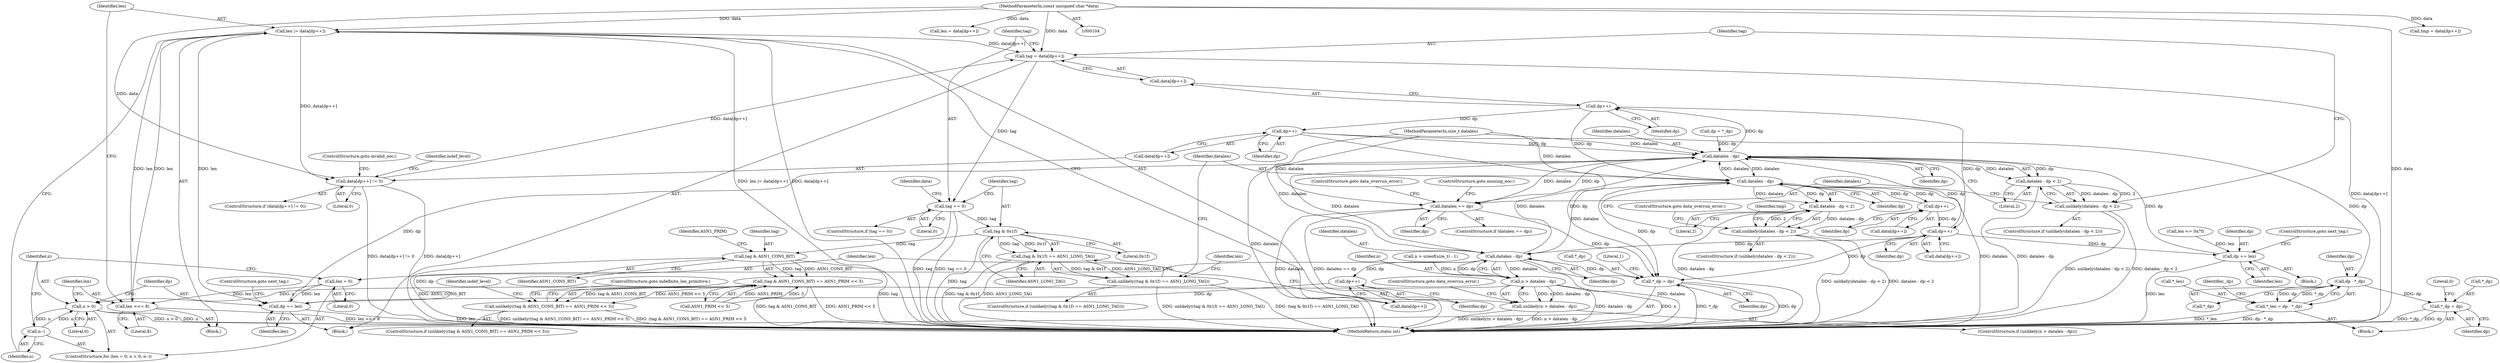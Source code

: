 digraph "1_linux_23c8a812dc3c621009e4f0e5342aa4e2ede1ceaa@array" {
"1000274" [label="(Call,len |= data[dp++])"];
"1000271" [label="(Call,len <<= 8)"];
"1000274" [label="(Call,len |= data[dp++])"];
"1000105" [label="(MethodParameterIn,const unsigned char *data)"];
"1000262" [label="(Call,len = 0)"];
"1000139" [label="(Call,tag = data[dp++])"];
"1000146" [label="(Call,tag == 0)"];
"1000181" [label="(Call,tag & 0x1f)"];
"1000180" [label="(Call,(tag & 0x1f) == ASN1_LONG_TAG)"];
"1000179" [label="(Call,unlikely((tag & 0x1f) == ASN1_LONG_TAG))"];
"1000229" [label="(Call,tag & ASN1_CONS_BIT)"];
"1000228" [label="(Call,(tag & ASN1_CONS_BIT) == ASN1_PRIM << 5)"];
"1000227" [label="(Call,unlikely((tag & ASN1_CONS_BIT) == ASN1_PRIM << 5))"];
"1000151" [label="(Call,data[dp++] != 0)"];
"1000280" [label="(Call,dp += len)"];
"1000128" [label="(Call,datalen - dp)"];
"1000127" [label="(Call,datalen - dp < 2)"];
"1000126" [label="(Call,unlikely(datalen - dp < 2))"];
"1000134" [label="(Call,datalen == dp)"];
"1000314" [label="(Call,*_dp = dp)"];
"1000143" [label="(Call,dp++)"];
"1000154" [label="(Call,dp++)"];
"1000167" [label="(Call,dp - *_dp)"];
"1000164" [label="(Call,*_len = dp - *_dp)"];
"1000171" [label="(Call,*_dp = dp)"];
"1000191" [label="(Call,datalen - dp)"];
"1000190" [label="(Call,datalen - dp < 2)"];
"1000189" [label="(Call,unlikely(datalen - dp < 2))"];
"1000200" [label="(Call,dp++)"];
"1000209" [label="(Call,dp++)"];
"1000216" [label="(Call,dp += len)"];
"1000257" [label="(Call,datalen - dp)"];
"1000255" [label="(Call,n > datalen - dp)"];
"1000254" [label="(Call,unlikely(n > datalen - dp))"];
"1000265" [label="(Call,n > 0)"];
"1000268" [label="(Call,n--)"];
"1000278" [label="(Call,dp++)"];
"1000135" [label="(Identifier,datalen)"];
"1000219" [label="(ControlStructure,goto next_tag;)"];
"1000263" [label="(Identifier,len)"];
"1000274" [label="(Call,len |= data[dp++])"];
"1000150" [label="(ControlStructure,if (data[dp++] != 0))"];
"1000272" [label="(Identifier,len)"];
"1000156" [label="(Literal,0)"];
"1000191" [label="(Call,datalen - dp)"];
"1000163" [label="(Block,)"];
"1000161" [label="(Identifier,indef_level)"];
"1000257" [label="(Call,datalen - dp)"];
"1000320" [label="(Literal,1)"];
"1000280" [label="(Call,dp += len)"];
"1000176" [label="(Literal,0)"];
"1000232" [label="(Call,ASN1_PRIM << 5)"];
"1000266" [label="(Identifier,n)"];
"1000179" [label="(Call,unlikely((tag & 0x1f) == ASN1_LONG_TAG))"];
"1000192" [label="(Identifier,datalen)"];
"1000125" [label="(ControlStructure,if (unlikely(datalen - dp < 2)))"];
"1000229" [label="(Call,tag & ASN1_CONS_BIT)"];
"1000165" [label="(Call,*_len)"];
"1000143" [label="(Call,dp++)"];
"1000275" [label="(Identifier,len)"];
"1000281" [label="(Identifier,dp)"];
"1000154" [label="(Call,dp++)"];
"1000254" [label="(Call,unlikely(n > datalen - dp))"];
"1000196" [label="(Call,tmp = data[dp++])"];
"1000134" [label="(Call,datalen == dp)"];
"1000282" [label="(Identifier,len)"];
"1000230" [label="(Identifier,tag)"];
"1000270" [label="(Block,)"];
"1000278" [label="(Call,dp++)"];
"1000172" [label="(Call,*_dp)"];
"1000147" [label="(Identifier,tag)"];
"1000183" [label="(Literal,0x1f)"];
"1000212" [label="(Call,len <= 0x7f)"];
"1000228" [label="(Call,(tag & ASN1_CONS_BIT) == ASN1_PRIM << 5)"];
"1000261" [label="(ControlStructure,for (len = 0; n > 0; n--))"];
"1000127" [label="(Call,datalen - dp < 2)"];
"1000148" [label="(Literal,0)"];
"1000140" [label="(Identifier,tag)"];
"1000283" [label="(ControlStructure,goto next_tag;)"];
"1000167" [label="(Call,dp - *_dp)"];
"1000205" [label="(Call,len = data[dp++])"];
"1000131" [label="(Literal,2)"];
"1000174" [label="(Identifier,dp)"];
"1000260" [label="(ControlStructure,goto data_overrun_error;)"];
"1000164" [label="(Call,*_len = dp - *_dp)"];
"1000184" [label="(Identifier,ASN1_LONG_TAG)"];
"1000190" [label="(Call,datalen - dp < 2)"];
"1000182" [label="(Identifier,tag)"];
"1000141" [label="(Call,data[dp++])"];
"1000233" [label="(Identifier,ASN1_PRIM)"];
"1000151" [label="(Call,data[dp++] != 0)"];
"1000126" [label="(Call,unlikely(datalen - dp < 2))"];
"1000259" [label="(Identifier,dp)"];
"1000139" [label="(Call,tag = data[dp++])"];
"1000207" [label="(Call,data[dp++])"];
"1000235" [label="(ControlStructure,goto indefinite_len_primitive;)"];
"1000237" [label="(Identifier,indef_level)"];
"1000267" [label="(Literal,0)"];
"1000231" [label="(Identifier,ASN1_CONS_BIT)"];
"1000217" [label="(Identifier,dp)"];
"1000268" [label="(Call,n--)"];
"1000157" [label="(ControlStructure,goto invalid_eoc;)"];
"1000138" [label="(ControlStructure,goto data_overrun_error;)"];
"1000129" [label="(Identifier,datalen)"];
"1000128" [label="(Call,datalen - dp)"];
"1000215" [label="(Block,)"];
"1000201" [label="(Identifier,dp)"];
"1000315" [label="(Call,*_dp)"];
"1000279" [label="(Identifier,dp)"];
"1000317" [label="(Identifier,dp)"];
"1000130" [label="(Identifier,dp)"];
"1000169" [label="(Call,*_dp)"];
"1000189" [label="(Call,unlikely(datalen - dp < 2))"];
"1000209" [label="(Call,dp++)"];
"1000136" [label="(Identifier,dp)"];
"1000256" [label="(Identifier,n)"];
"1000168" [label="(Identifier,dp)"];
"1000188" [label="(ControlStructure,if (unlikely(datalen - dp < 2)))"];
"1000181" [label="(Call,tag & 0x1f)"];
"1000314" [label="(Call,*_dp = dp)"];
"1000264" [label="(Literal,0)"];
"1000200" [label="(Call,dp++)"];
"1000206" [label="(Identifier,len)"];
"1000110" [label="(Block,)"];
"1000195" [label="(ControlStructure,goto data_overrun_error;)"];
"1000153" [label="(Identifier,data)"];
"1000218" [label="(Identifier,len)"];
"1000180" [label="(Call,(tag & 0x1f) == ASN1_LONG_TAG)"];
"1000253" [label="(ControlStructure,if (unlikely(n > datalen - dp)))"];
"1000144" [label="(Identifier,dp)"];
"1000137" [label="(ControlStructure,goto missing_eoc;)"];
"1000246" [label="(Call,n > sizeof(size_t) - 1)"];
"1000198" [label="(Call,data[dp++])"];
"1000197" [label="(Identifier,tmp)"];
"1000269" [label="(Identifier,n)"];
"1000273" [label="(Literal,8)"];
"1000146" [label="(Call,tag == 0)"];
"1000265" [label="(Call,n > 0)"];
"1000155" [label="(Identifier,dp)"];
"1000194" [label="(Literal,2)"];
"1000271" [label="(Call,len <<= 8)"];
"1000216" [label="(Call,dp += len)"];
"1000262" [label="(Call,len = 0)"];
"1000210" [label="(Identifier,dp)"];
"1000258" [label="(Identifier,datalen)"];
"1000133" [label="(ControlStructure,if (datalen == dp))"];
"1000178" [label="(ControlStructure,if (unlikely((tag & 0x1f) == ASN1_LONG_TAG)))"];
"1000173" [label="(Identifier,_dp)"];
"1000114" [label="(Call,dp = *_dp)"];
"1000227" [label="(Call,unlikely((tag & ASN1_CONS_BIT) == ASN1_PRIM << 5))"];
"1000145" [label="(ControlStructure,if (tag == 0))"];
"1000105" [label="(MethodParameterIn,const unsigned char *data)"];
"1000193" [label="(Identifier,dp)"];
"1000321" [label="(MethodReturn,static int)"];
"1000152" [label="(Call,data[dp++])"];
"1000276" [label="(Call,data[dp++])"];
"1000106" [label="(MethodParameterIn,size_t datalen)"];
"1000226" [label="(ControlStructure,if (unlikely((tag & ASN1_CONS_BIT) == ASN1_PRIM << 5)))"];
"1000171" [label="(Call,*_dp = dp)"];
"1000255" [label="(Call,n > datalen - dp)"];
"1000274" -> "1000270"  [label="AST: "];
"1000274" -> "1000276"  [label="CFG: "];
"1000275" -> "1000274"  [label="AST: "];
"1000276" -> "1000274"  [label="AST: "];
"1000269" -> "1000274"  [label="CFG: "];
"1000274" -> "1000321"  [label="DDG: data[dp++]"];
"1000274" -> "1000321"  [label="DDG: len |= data[dp++]"];
"1000274" -> "1000139"  [label="DDG: data[dp++]"];
"1000274" -> "1000151"  [label="DDG: data[dp++]"];
"1000274" -> "1000271"  [label="DDG: len"];
"1000271" -> "1000274"  [label="DDG: len"];
"1000105" -> "1000274"  [label="DDG: data"];
"1000274" -> "1000280"  [label="DDG: len"];
"1000271" -> "1000270"  [label="AST: "];
"1000271" -> "1000273"  [label="CFG: "];
"1000272" -> "1000271"  [label="AST: "];
"1000273" -> "1000271"  [label="AST: "];
"1000275" -> "1000271"  [label="CFG: "];
"1000271" -> "1000321"  [label="DDG: len <<= 8"];
"1000262" -> "1000271"  [label="DDG: len"];
"1000105" -> "1000104"  [label="AST: "];
"1000105" -> "1000321"  [label="DDG: data"];
"1000105" -> "1000139"  [label="DDG: data"];
"1000105" -> "1000151"  [label="DDG: data"];
"1000105" -> "1000196"  [label="DDG: data"];
"1000105" -> "1000205"  [label="DDG: data"];
"1000262" -> "1000261"  [label="AST: "];
"1000262" -> "1000264"  [label="CFG: "];
"1000263" -> "1000262"  [label="AST: "];
"1000264" -> "1000262"  [label="AST: "];
"1000266" -> "1000262"  [label="CFG: "];
"1000262" -> "1000280"  [label="DDG: len"];
"1000139" -> "1000110"  [label="AST: "];
"1000139" -> "1000141"  [label="CFG: "];
"1000140" -> "1000139"  [label="AST: "];
"1000141" -> "1000139"  [label="AST: "];
"1000147" -> "1000139"  [label="CFG: "];
"1000139" -> "1000321"  [label="DDG: data[dp++]"];
"1000151" -> "1000139"  [label="DDG: data[dp++]"];
"1000139" -> "1000146"  [label="DDG: tag"];
"1000146" -> "1000145"  [label="AST: "];
"1000146" -> "1000148"  [label="CFG: "];
"1000147" -> "1000146"  [label="AST: "];
"1000148" -> "1000146"  [label="AST: "];
"1000153" -> "1000146"  [label="CFG: "];
"1000182" -> "1000146"  [label="CFG: "];
"1000146" -> "1000321"  [label="DDG: tag == 0"];
"1000146" -> "1000321"  [label="DDG: tag"];
"1000146" -> "1000181"  [label="DDG: tag"];
"1000181" -> "1000180"  [label="AST: "];
"1000181" -> "1000183"  [label="CFG: "];
"1000182" -> "1000181"  [label="AST: "];
"1000183" -> "1000181"  [label="AST: "];
"1000184" -> "1000181"  [label="CFG: "];
"1000181" -> "1000321"  [label="DDG: tag"];
"1000181" -> "1000180"  [label="DDG: tag"];
"1000181" -> "1000180"  [label="DDG: 0x1f"];
"1000181" -> "1000229"  [label="DDG: tag"];
"1000180" -> "1000179"  [label="AST: "];
"1000180" -> "1000184"  [label="CFG: "];
"1000184" -> "1000180"  [label="AST: "];
"1000179" -> "1000180"  [label="CFG: "];
"1000180" -> "1000321"  [label="DDG: tag & 0x1f"];
"1000180" -> "1000321"  [label="DDG: ASN1_LONG_TAG"];
"1000180" -> "1000179"  [label="DDG: tag & 0x1f"];
"1000180" -> "1000179"  [label="DDG: ASN1_LONG_TAG"];
"1000179" -> "1000178"  [label="AST: "];
"1000192" -> "1000179"  [label="CFG: "];
"1000206" -> "1000179"  [label="CFG: "];
"1000179" -> "1000321"  [label="DDG: unlikely((tag & 0x1f) == ASN1_LONG_TAG)"];
"1000179" -> "1000321"  [label="DDG: (tag & 0x1f) == ASN1_LONG_TAG"];
"1000229" -> "1000228"  [label="AST: "];
"1000229" -> "1000231"  [label="CFG: "];
"1000230" -> "1000229"  [label="AST: "];
"1000231" -> "1000229"  [label="AST: "];
"1000233" -> "1000229"  [label="CFG: "];
"1000229" -> "1000321"  [label="DDG: ASN1_CONS_BIT"];
"1000229" -> "1000321"  [label="DDG: tag"];
"1000229" -> "1000228"  [label="DDG: tag"];
"1000229" -> "1000228"  [label="DDG: ASN1_CONS_BIT"];
"1000228" -> "1000227"  [label="AST: "];
"1000228" -> "1000232"  [label="CFG: "];
"1000232" -> "1000228"  [label="AST: "];
"1000227" -> "1000228"  [label="CFG: "];
"1000228" -> "1000321"  [label="DDG: ASN1_PRIM << 5"];
"1000228" -> "1000321"  [label="DDG: tag & ASN1_CONS_BIT"];
"1000228" -> "1000227"  [label="DDG: tag & ASN1_CONS_BIT"];
"1000228" -> "1000227"  [label="DDG: ASN1_PRIM << 5"];
"1000232" -> "1000228"  [label="DDG: ASN1_PRIM"];
"1000232" -> "1000228"  [label="DDG: 5"];
"1000227" -> "1000226"  [label="AST: "];
"1000235" -> "1000227"  [label="CFG: "];
"1000237" -> "1000227"  [label="CFG: "];
"1000227" -> "1000321"  [label="DDG: unlikely((tag & ASN1_CONS_BIT) == ASN1_PRIM << 5)"];
"1000227" -> "1000321"  [label="DDG: (tag & ASN1_CONS_BIT) == ASN1_PRIM << 5"];
"1000151" -> "1000150"  [label="AST: "];
"1000151" -> "1000156"  [label="CFG: "];
"1000152" -> "1000151"  [label="AST: "];
"1000156" -> "1000151"  [label="AST: "];
"1000157" -> "1000151"  [label="CFG: "];
"1000161" -> "1000151"  [label="CFG: "];
"1000151" -> "1000321"  [label="DDG: data[dp++] != 0"];
"1000151" -> "1000321"  [label="DDG: data[dp++]"];
"1000280" -> "1000110"  [label="AST: "];
"1000280" -> "1000282"  [label="CFG: "];
"1000281" -> "1000280"  [label="AST: "];
"1000282" -> "1000280"  [label="AST: "];
"1000283" -> "1000280"  [label="CFG: "];
"1000280" -> "1000321"  [label="DDG: len"];
"1000280" -> "1000128"  [label="DDG: dp"];
"1000257" -> "1000280"  [label="DDG: dp"];
"1000278" -> "1000280"  [label="DDG: dp"];
"1000128" -> "1000127"  [label="AST: "];
"1000128" -> "1000130"  [label="CFG: "];
"1000129" -> "1000128"  [label="AST: "];
"1000130" -> "1000128"  [label="AST: "];
"1000131" -> "1000128"  [label="CFG: "];
"1000128" -> "1000321"  [label="DDG: datalen"];
"1000128" -> "1000127"  [label="DDG: datalen"];
"1000128" -> "1000127"  [label="DDG: dp"];
"1000257" -> "1000128"  [label="DDG: datalen"];
"1000191" -> "1000128"  [label="DDG: datalen"];
"1000106" -> "1000128"  [label="DDG: datalen"];
"1000209" -> "1000128"  [label="DDG: dp"];
"1000216" -> "1000128"  [label="DDG: dp"];
"1000154" -> "1000128"  [label="DDG: dp"];
"1000114" -> "1000128"  [label="DDG: dp"];
"1000128" -> "1000134"  [label="DDG: datalen"];
"1000128" -> "1000134"  [label="DDG: dp"];
"1000128" -> "1000143"  [label="DDG: dp"];
"1000128" -> "1000191"  [label="DDG: datalen"];
"1000128" -> "1000257"  [label="DDG: datalen"];
"1000127" -> "1000126"  [label="AST: "];
"1000127" -> "1000131"  [label="CFG: "];
"1000131" -> "1000127"  [label="AST: "];
"1000126" -> "1000127"  [label="CFG: "];
"1000127" -> "1000321"  [label="DDG: datalen - dp"];
"1000127" -> "1000126"  [label="DDG: datalen - dp"];
"1000127" -> "1000126"  [label="DDG: 2"];
"1000126" -> "1000125"  [label="AST: "];
"1000135" -> "1000126"  [label="CFG: "];
"1000140" -> "1000126"  [label="CFG: "];
"1000126" -> "1000321"  [label="DDG: unlikely(datalen - dp < 2)"];
"1000126" -> "1000321"  [label="DDG: datalen - dp < 2"];
"1000134" -> "1000133"  [label="AST: "];
"1000134" -> "1000136"  [label="CFG: "];
"1000135" -> "1000134"  [label="AST: "];
"1000136" -> "1000134"  [label="AST: "];
"1000137" -> "1000134"  [label="CFG: "];
"1000138" -> "1000134"  [label="CFG: "];
"1000134" -> "1000321"  [label="DDG: datalen"];
"1000134" -> "1000321"  [label="DDG: datalen == dp"];
"1000106" -> "1000134"  [label="DDG: datalen"];
"1000134" -> "1000314"  [label="DDG: dp"];
"1000314" -> "1000110"  [label="AST: "];
"1000314" -> "1000317"  [label="CFG: "];
"1000315" -> "1000314"  [label="AST: "];
"1000317" -> "1000314"  [label="AST: "];
"1000320" -> "1000314"  [label="CFG: "];
"1000314" -> "1000321"  [label="DDG: *_dp"];
"1000314" -> "1000321"  [label="DDG: dp"];
"1000257" -> "1000314"  [label="DDG: dp"];
"1000209" -> "1000314"  [label="DDG: dp"];
"1000154" -> "1000314"  [label="DDG: dp"];
"1000191" -> "1000314"  [label="DDG: dp"];
"1000143" -> "1000141"  [label="AST: "];
"1000143" -> "1000144"  [label="CFG: "];
"1000144" -> "1000143"  [label="AST: "];
"1000141" -> "1000143"  [label="CFG: "];
"1000143" -> "1000154"  [label="DDG: dp"];
"1000143" -> "1000191"  [label="DDG: dp"];
"1000143" -> "1000209"  [label="DDG: dp"];
"1000154" -> "1000152"  [label="AST: "];
"1000154" -> "1000155"  [label="CFG: "];
"1000155" -> "1000154"  [label="AST: "];
"1000152" -> "1000154"  [label="CFG: "];
"1000154" -> "1000167"  [label="DDG: dp"];
"1000167" -> "1000164"  [label="AST: "];
"1000167" -> "1000169"  [label="CFG: "];
"1000168" -> "1000167"  [label="AST: "];
"1000169" -> "1000167"  [label="AST: "];
"1000164" -> "1000167"  [label="CFG: "];
"1000167" -> "1000164"  [label="DDG: dp"];
"1000167" -> "1000164"  [label="DDG: *_dp"];
"1000167" -> "1000171"  [label="DDG: dp"];
"1000164" -> "1000163"  [label="AST: "];
"1000165" -> "1000164"  [label="AST: "];
"1000173" -> "1000164"  [label="CFG: "];
"1000164" -> "1000321"  [label="DDG: dp - *_dp"];
"1000164" -> "1000321"  [label="DDG: *_len"];
"1000171" -> "1000163"  [label="AST: "];
"1000171" -> "1000174"  [label="CFG: "];
"1000172" -> "1000171"  [label="AST: "];
"1000174" -> "1000171"  [label="AST: "];
"1000176" -> "1000171"  [label="CFG: "];
"1000171" -> "1000321"  [label="DDG: *_dp"];
"1000171" -> "1000321"  [label="DDG: dp"];
"1000191" -> "1000190"  [label="AST: "];
"1000191" -> "1000193"  [label="CFG: "];
"1000192" -> "1000191"  [label="AST: "];
"1000193" -> "1000191"  [label="AST: "];
"1000194" -> "1000191"  [label="CFG: "];
"1000191" -> "1000321"  [label="DDG: datalen"];
"1000191" -> "1000190"  [label="DDG: datalen"];
"1000191" -> "1000190"  [label="DDG: dp"];
"1000106" -> "1000191"  [label="DDG: datalen"];
"1000200" -> "1000191"  [label="DDG: dp"];
"1000191" -> "1000200"  [label="DDG: dp"];
"1000191" -> "1000257"  [label="DDG: datalen"];
"1000190" -> "1000189"  [label="AST: "];
"1000190" -> "1000194"  [label="CFG: "];
"1000194" -> "1000190"  [label="AST: "];
"1000189" -> "1000190"  [label="CFG: "];
"1000190" -> "1000321"  [label="DDG: datalen - dp"];
"1000190" -> "1000189"  [label="DDG: datalen - dp"];
"1000190" -> "1000189"  [label="DDG: 2"];
"1000189" -> "1000188"  [label="AST: "];
"1000195" -> "1000189"  [label="CFG: "];
"1000197" -> "1000189"  [label="CFG: "];
"1000189" -> "1000321"  [label="DDG: datalen - dp < 2"];
"1000189" -> "1000321"  [label="DDG: unlikely(datalen - dp < 2)"];
"1000200" -> "1000198"  [label="AST: "];
"1000200" -> "1000201"  [label="CFG: "];
"1000201" -> "1000200"  [label="AST: "];
"1000198" -> "1000200"  [label="CFG: "];
"1000200" -> "1000209"  [label="DDG: dp"];
"1000209" -> "1000207"  [label="AST: "];
"1000209" -> "1000210"  [label="CFG: "];
"1000210" -> "1000209"  [label="AST: "];
"1000207" -> "1000209"  [label="CFG: "];
"1000209" -> "1000216"  [label="DDG: dp"];
"1000209" -> "1000257"  [label="DDG: dp"];
"1000216" -> "1000215"  [label="AST: "];
"1000216" -> "1000218"  [label="CFG: "];
"1000217" -> "1000216"  [label="AST: "];
"1000218" -> "1000216"  [label="AST: "];
"1000219" -> "1000216"  [label="CFG: "];
"1000216" -> "1000321"  [label="DDG: len"];
"1000212" -> "1000216"  [label="DDG: len"];
"1000257" -> "1000255"  [label="AST: "];
"1000257" -> "1000259"  [label="CFG: "];
"1000258" -> "1000257"  [label="AST: "];
"1000259" -> "1000257"  [label="AST: "];
"1000255" -> "1000257"  [label="CFG: "];
"1000257" -> "1000321"  [label="DDG: datalen"];
"1000257" -> "1000255"  [label="DDG: datalen"];
"1000257" -> "1000255"  [label="DDG: dp"];
"1000106" -> "1000257"  [label="DDG: datalen"];
"1000257" -> "1000278"  [label="DDG: dp"];
"1000255" -> "1000254"  [label="AST: "];
"1000256" -> "1000255"  [label="AST: "];
"1000254" -> "1000255"  [label="CFG: "];
"1000255" -> "1000321"  [label="DDG: datalen - dp"];
"1000255" -> "1000321"  [label="DDG: n"];
"1000255" -> "1000254"  [label="DDG: n"];
"1000255" -> "1000254"  [label="DDG: datalen - dp"];
"1000246" -> "1000255"  [label="DDG: n"];
"1000255" -> "1000265"  [label="DDG: n"];
"1000254" -> "1000253"  [label="AST: "];
"1000260" -> "1000254"  [label="CFG: "];
"1000263" -> "1000254"  [label="CFG: "];
"1000254" -> "1000321"  [label="DDG: n > datalen - dp"];
"1000254" -> "1000321"  [label="DDG: unlikely(n > datalen - dp)"];
"1000265" -> "1000261"  [label="AST: "];
"1000265" -> "1000267"  [label="CFG: "];
"1000266" -> "1000265"  [label="AST: "];
"1000267" -> "1000265"  [label="AST: "];
"1000272" -> "1000265"  [label="CFG: "];
"1000281" -> "1000265"  [label="CFG: "];
"1000265" -> "1000321"  [label="DDG: n > 0"];
"1000265" -> "1000321"  [label="DDG: n"];
"1000268" -> "1000265"  [label="DDG: n"];
"1000265" -> "1000268"  [label="DDG: n"];
"1000268" -> "1000261"  [label="AST: "];
"1000268" -> "1000269"  [label="CFG: "];
"1000269" -> "1000268"  [label="AST: "];
"1000266" -> "1000268"  [label="CFG: "];
"1000278" -> "1000276"  [label="AST: "];
"1000278" -> "1000279"  [label="CFG: "];
"1000279" -> "1000278"  [label="AST: "];
"1000276" -> "1000278"  [label="CFG: "];
}
